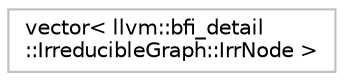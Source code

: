 digraph "Graphical Class Hierarchy"
{
 // LATEX_PDF_SIZE
  bgcolor="transparent";
  edge [fontname="Helvetica",fontsize="10",labelfontname="Helvetica",labelfontsize="10"];
  node [fontname="Helvetica",fontsize="10",shape=record];
  rankdir="LR";
  Node0 [label="vector\< llvm::bfi_detail\l::IrreducibleGraph::IrrNode \>",height=0.2,width=0.4,color="grey75",tooltip=" "];
}
